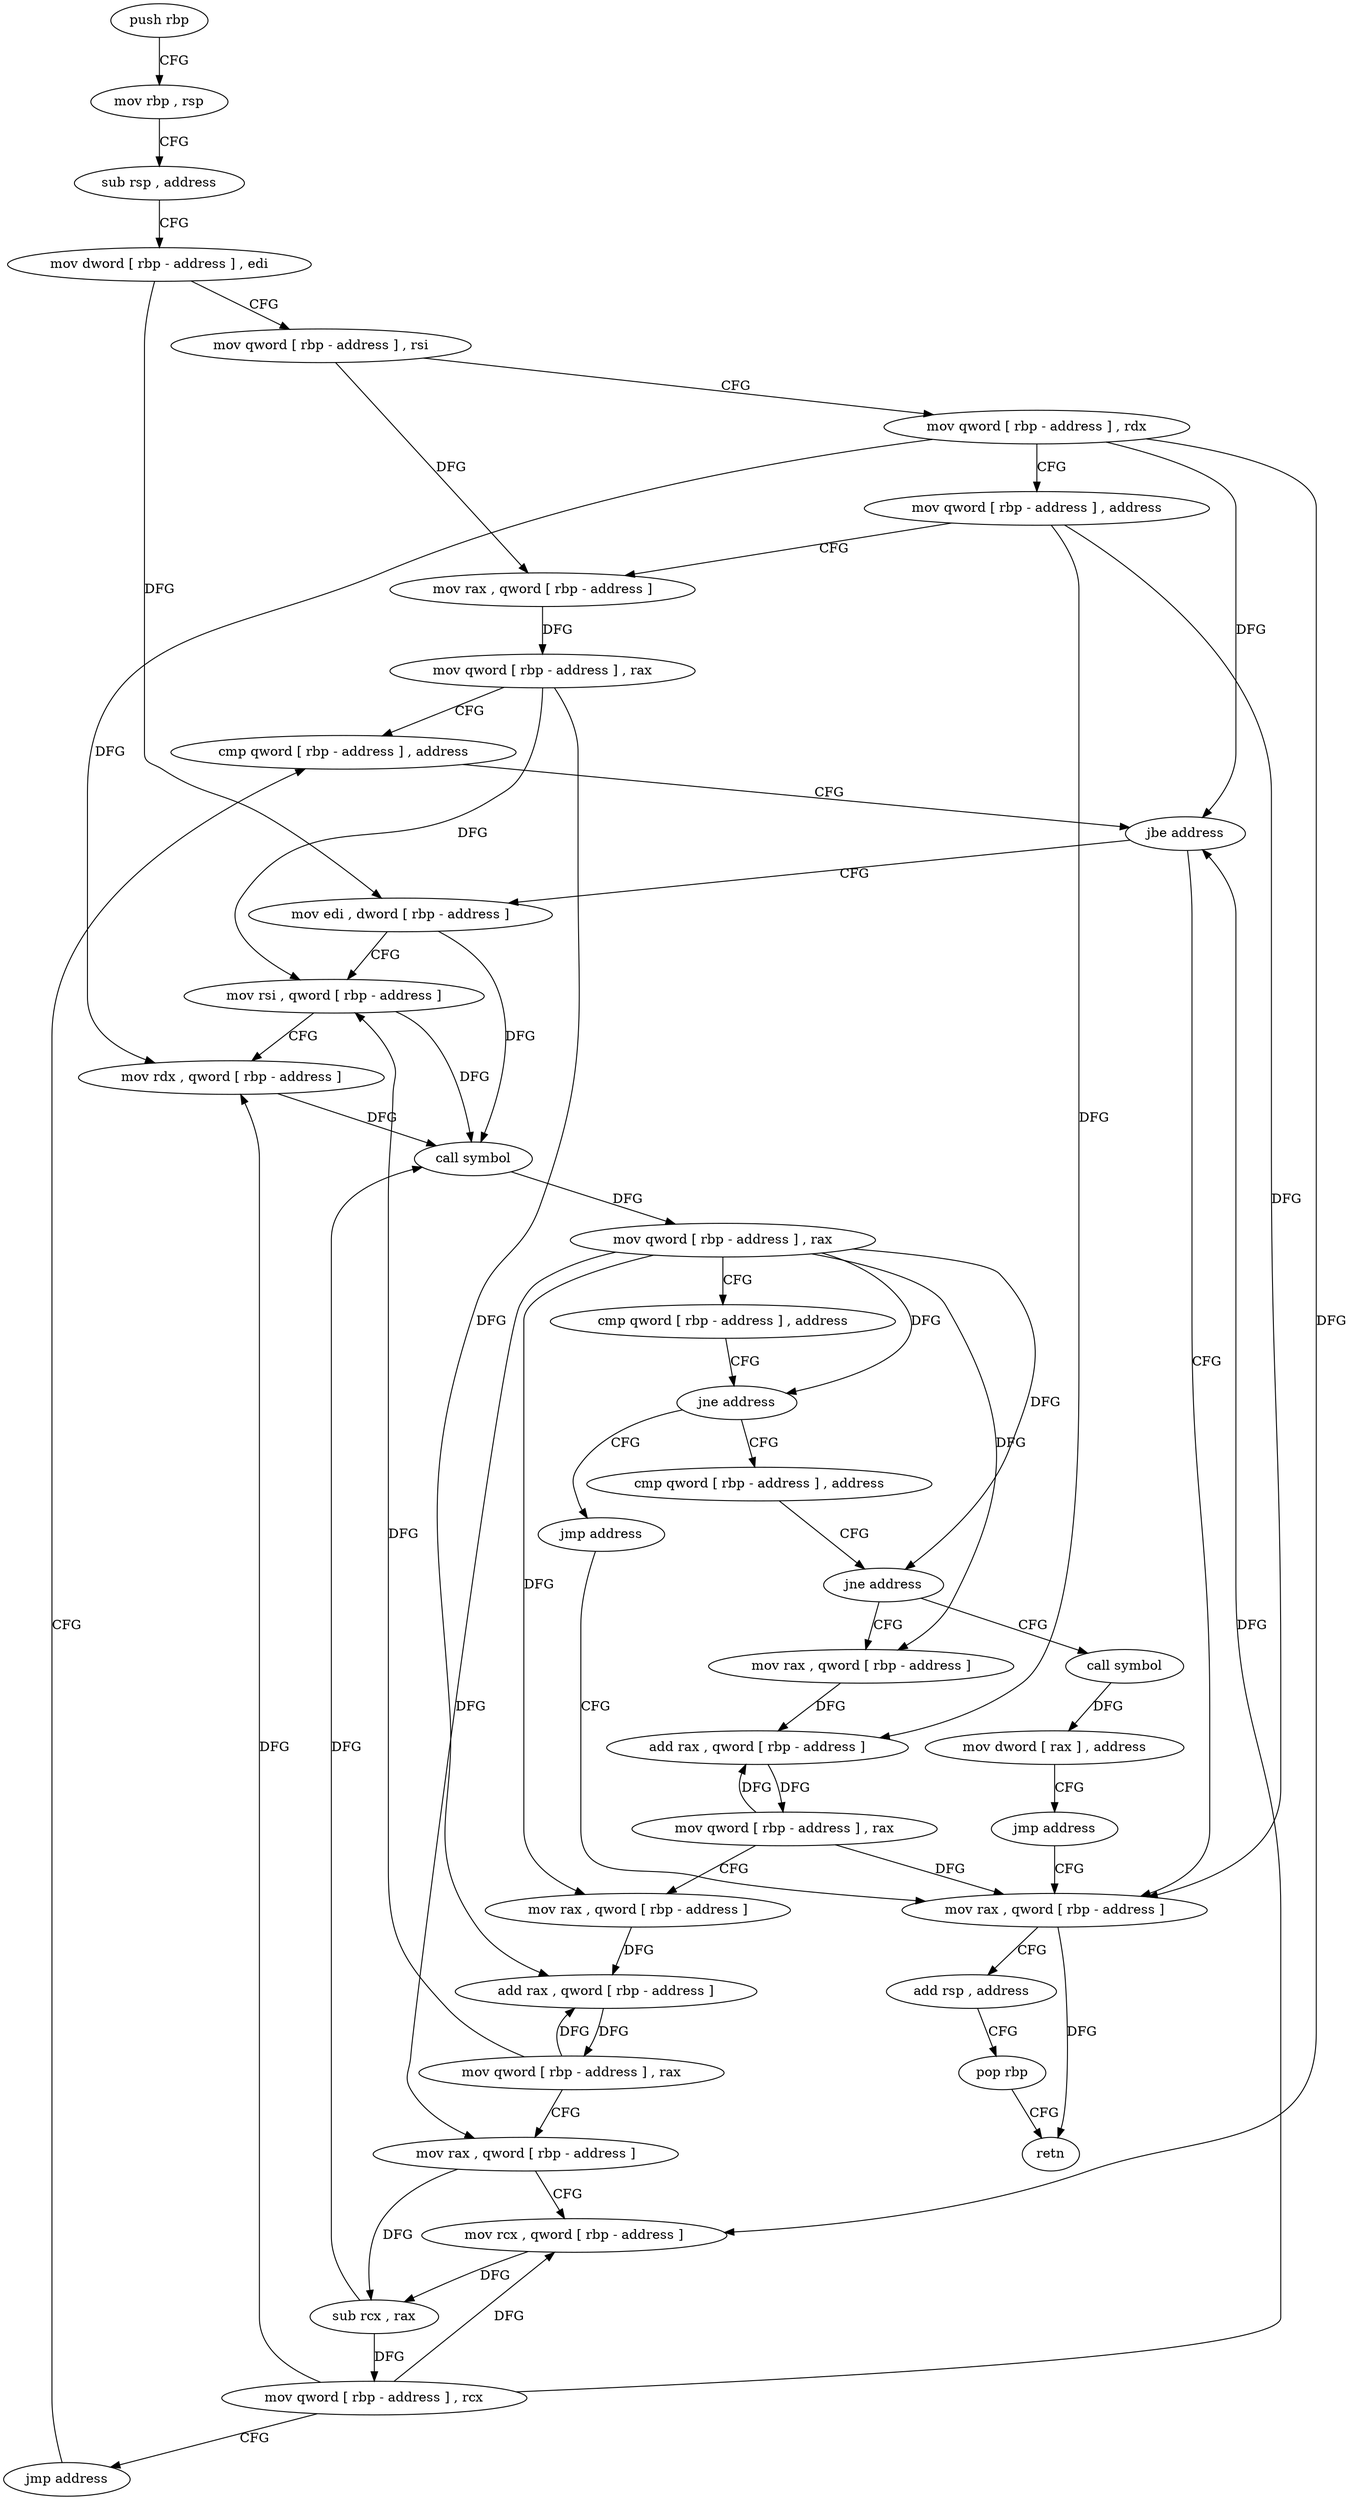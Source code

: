 digraph "func" {
"241584" [label = "push rbp" ]
"241585" [label = "mov rbp , rsp" ]
"241588" [label = "sub rsp , address" ]
"241592" [label = "mov dword [ rbp - address ] , edi" ]
"241595" [label = "mov qword [ rbp - address ] , rsi" ]
"241599" [label = "mov qword [ rbp - address ] , rdx" ]
"241603" [label = "mov qword [ rbp - address ] , address" ]
"241611" [label = "mov rax , qword [ rbp - address ]" ]
"241615" [label = "mov qword [ rbp - address ] , rax" ]
"241619" [label = "cmp qword [ rbp - address ] , address" ]
"241737" [label = "mov rax , qword [ rbp - address ]" ]
"241741" [label = "add rsp , address" ]
"241745" [label = "pop rbp" ]
"241746" [label = "retn" ]
"241630" [label = "mov edi , dword [ rbp - address ]" ]
"241633" [label = "mov rsi , qword [ rbp - address ]" ]
"241637" [label = "mov rdx , qword [ rbp - address ]" ]
"241641" [label = "call symbol" ]
"241646" [label = "mov qword [ rbp - address ] , rax" ]
"241650" [label = "cmp qword [ rbp - address ] , address" ]
"241655" [label = "jne address" ]
"241666" [label = "cmp qword [ rbp - address ] , address" ]
"241661" [label = "jmp address" ]
"241671" [label = "jne address" ]
"241693" [label = "mov rax , qword [ rbp - address ]" ]
"241677" [label = "call symbol" ]
"241697" [label = "add rax , qword [ rbp - address ]" ]
"241701" [label = "mov qword [ rbp - address ] , rax" ]
"241705" [label = "mov rax , qword [ rbp - address ]" ]
"241709" [label = "add rax , qword [ rbp - address ]" ]
"241713" [label = "mov qword [ rbp - address ] , rax" ]
"241717" [label = "mov rax , qword [ rbp - address ]" ]
"241721" [label = "mov rcx , qword [ rbp - address ]" ]
"241725" [label = "sub rcx , rax" ]
"241728" [label = "mov qword [ rbp - address ] , rcx" ]
"241732" [label = "jmp address" ]
"241682" [label = "mov dword [ rax ] , address" ]
"241688" [label = "jmp address" ]
"241624" [label = "jbe address" ]
"241584" -> "241585" [ label = "CFG" ]
"241585" -> "241588" [ label = "CFG" ]
"241588" -> "241592" [ label = "CFG" ]
"241592" -> "241595" [ label = "CFG" ]
"241592" -> "241630" [ label = "DFG" ]
"241595" -> "241599" [ label = "CFG" ]
"241595" -> "241611" [ label = "DFG" ]
"241599" -> "241603" [ label = "CFG" ]
"241599" -> "241624" [ label = "DFG" ]
"241599" -> "241637" [ label = "DFG" ]
"241599" -> "241721" [ label = "DFG" ]
"241603" -> "241611" [ label = "CFG" ]
"241603" -> "241737" [ label = "DFG" ]
"241603" -> "241697" [ label = "DFG" ]
"241611" -> "241615" [ label = "DFG" ]
"241615" -> "241619" [ label = "CFG" ]
"241615" -> "241633" [ label = "DFG" ]
"241615" -> "241709" [ label = "DFG" ]
"241619" -> "241624" [ label = "CFG" ]
"241737" -> "241741" [ label = "CFG" ]
"241737" -> "241746" [ label = "DFG" ]
"241741" -> "241745" [ label = "CFG" ]
"241745" -> "241746" [ label = "CFG" ]
"241630" -> "241633" [ label = "CFG" ]
"241630" -> "241641" [ label = "DFG" ]
"241633" -> "241637" [ label = "CFG" ]
"241633" -> "241641" [ label = "DFG" ]
"241637" -> "241641" [ label = "DFG" ]
"241641" -> "241646" [ label = "DFG" ]
"241646" -> "241650" [ label = "CFG" ]
"241646" -> "241655" [ label = "DFG" ]
"241646" -> "241671" [ label = "DFG" ]
"241646" -> "241693" [ label = "DFG" ]
"241646" -> "241705" [ label = "DFG" ]
"241646" -> "241717" [ label = "DFG" ]
"241650" -> "241655" [ label = "CFG" ]
"241655" -> "241666" [ label = "CFG" ]
"241655" -> "241661" [ label = "CFG" ]
"241666" -> "241671" [ label = "CFG" ]
"241661" -> "241737" [ label = "CFG" ]
"241671" -> "241693" [ label = "CFG" ]
"241671" -> "241677" [ label = "CFG" ]
"241693" -> "241697" [ label = "DFG" ]
"241677" -> "241682" [ label = "DFG" ]
"241697" -> "241701" [ label = "DFG" ]
"241701" -> "241705" [ label = "CFG" ]
"241701" -> "241737" [ label = "DFG" ]
"241701" -> "241697" [ label = "DFG" ]
"241705" -> "241709" [ label = "DFG" ]
"241709" -> "241713" [ label = "DFG" ]
"241713" -> "241717" [ label = "CFG" ]
"241713" -> "241633" [ label = "DFG" ]
"241713" -> "241709" [ label = "DFG" ]
"241717" -> "241721" [ label = "CFG" ]
"241717" -> "241725" [ label = "DFG" ]
"241721" -> "241725" [ label = "DFG" ]
"241725" -> "241728" [ label = "DFG" ]
"241725" -> "241641" [ label = "DFG" ]
"241728" -> "241732" [ label = "CFG" ]
"241728" -> "241624" [ label = "DFG" ]
"241728" -> "241637" [ label = "DFG" ]
"241728" -> "241721" [ label = "DFG" ]
"241732" -> "241619" [ label = "CFG" ]
"241682" -> "241688" [ label = "CFG" ]
"241688" -> "241737" [ label = "CFG" ]
"241624" -> "241737" [ label = "CFG" ]
"241624" -> "241630" [ label = "CFG" ]
}
